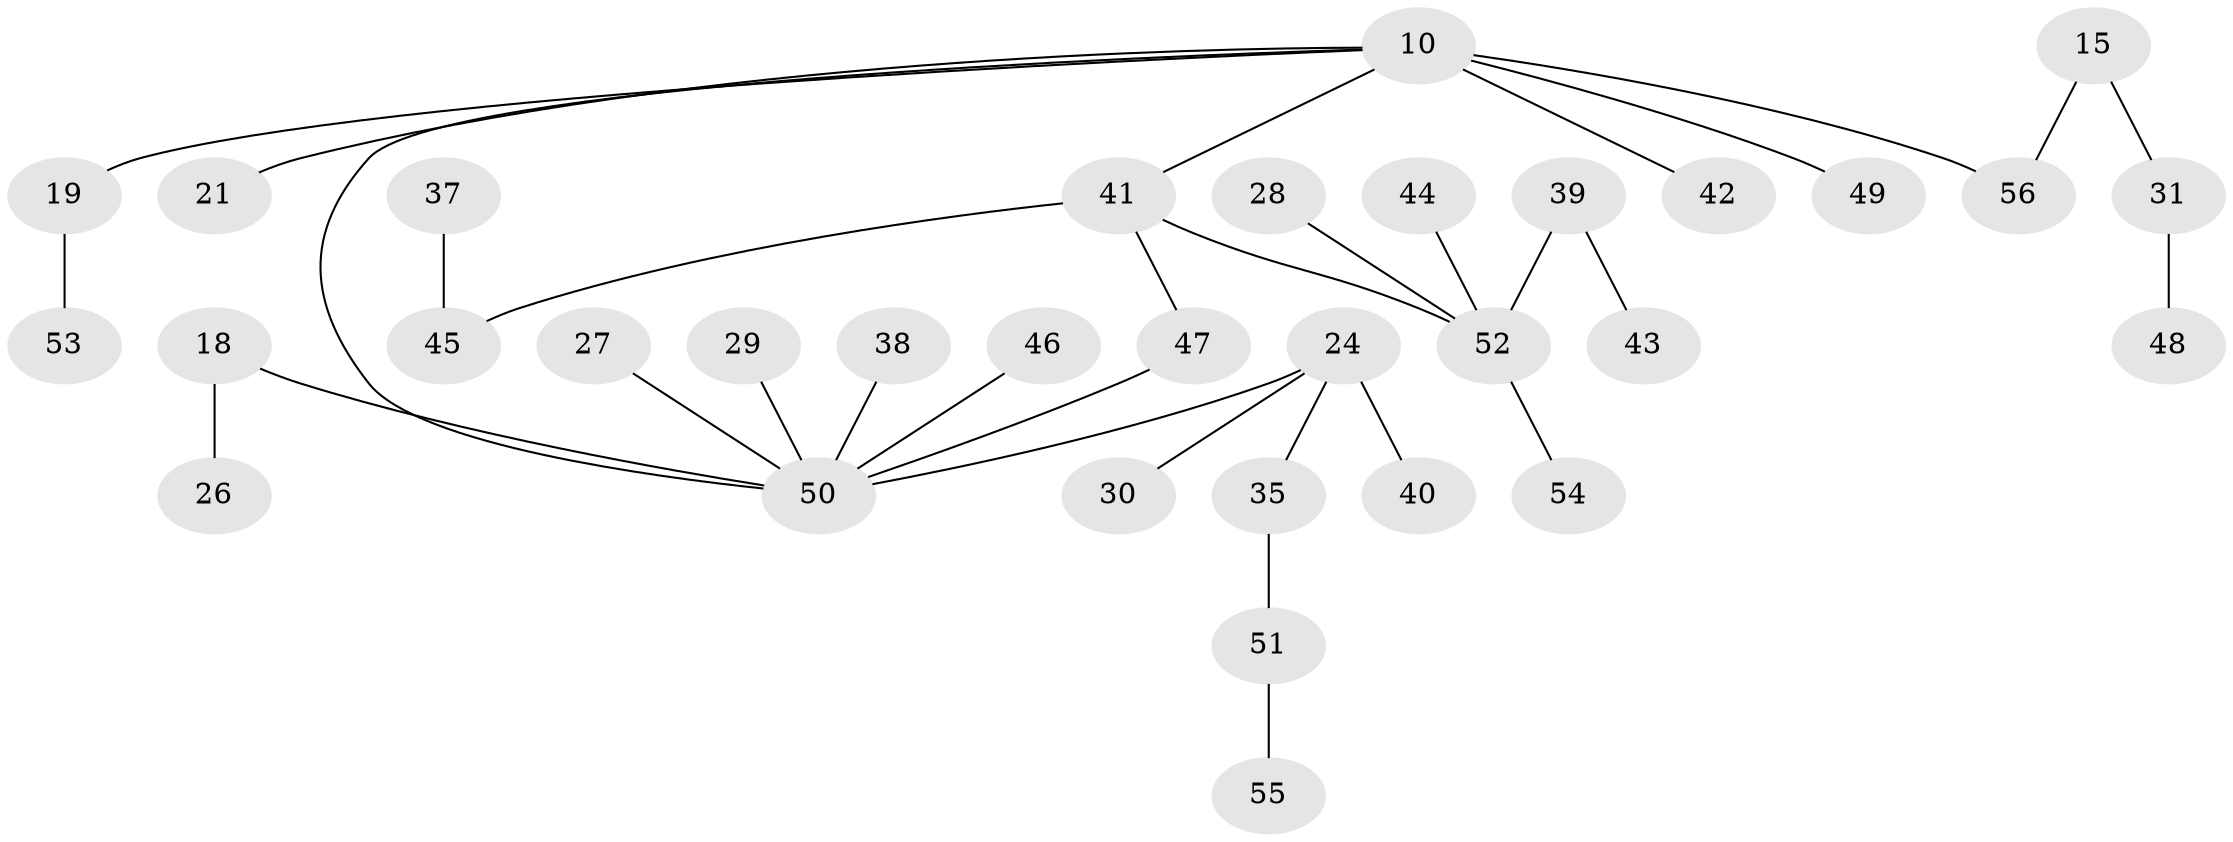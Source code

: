 // original degree distribution, {7: 0.017857142857142856, 5: 0.017857142857142856, 3: 0.16071428571428573, 4: 0.08928571428571429, 2: 0.26785714285714285, 1: 0.44642857142857145}
// Generated by graph-tools (version 1.1) at 2025/45/03/04/25 21:45:02]
// undirected, 33 vertices, 33 edges
graph export_dot {
graph [start="1"]
  node [color=gray90,style=filled];
  10 [super="+1"];
  15;
  18;
  19;
  21;
  24 [super="+22"];
  26;
  27;
  28;
  29;
  30;
  31;
  35;
  37;
  38;
  39;
  40;
  41 [super="+36"];
  42 [super="+34"];
  43;
  44;
  45 [super="+16"];
  46;
  47;
  48;
  49;
  50 [super="+32+23+25"];
  51;
  52 [super="+20+33"];
  53;
  54;
  55;
  56 [super="+3+14"];
  10 -- 49;
  10 -- 42 [weight=2];
  10 -- 19;
  10 -- 21;
  10 -- 56;
  10 -- 41;
  10 -- 50;
  15 -- 31;
  15 -- 56;
  18 -- 26;
  18 -- 50;
  19 -- 53;
  24 -- 30;
  24 -- 40;
  24 -- 35;
  24 -- 50;
  27 -- 50;
  28 -- 52;
  29 -- 50;
  31 -- 48;
  35 -- 51;
  37 -- 45;
  38 -- 50;
  39 -- 43;
  39 -- 52;
  41 -- 52;
  41 -- 45;
  41 -- 47;
  44 -- 52;
  46 -- 50;
  47 -- 50;
  51 -- 55;
  52 -- 54;
}
